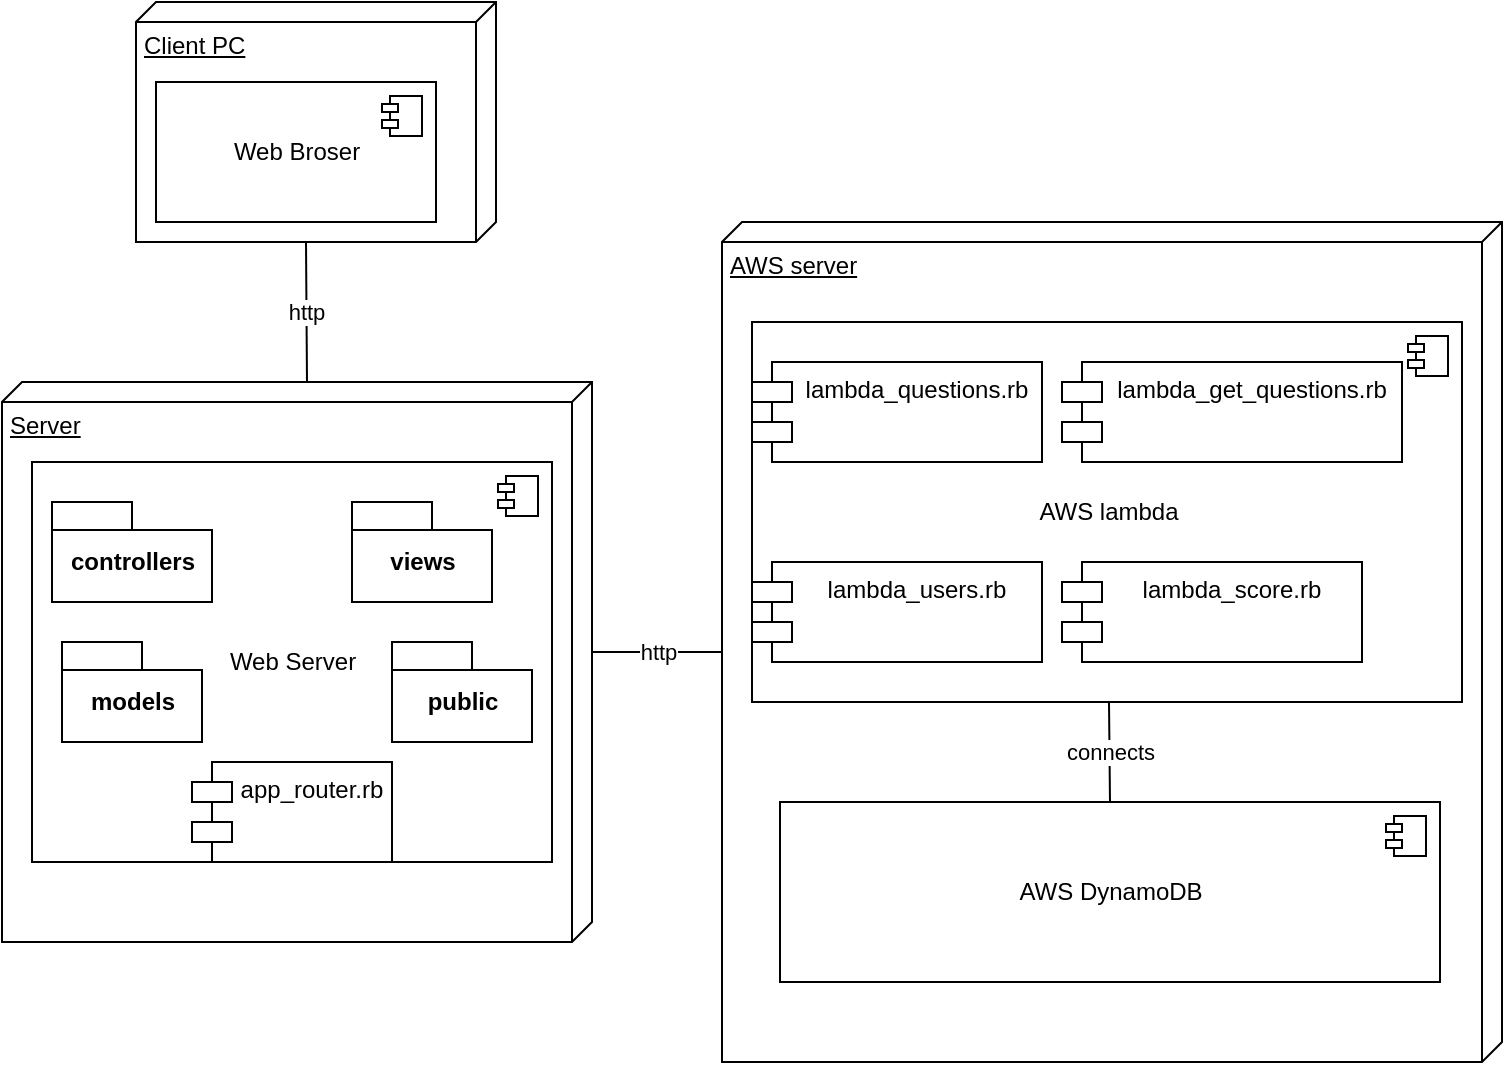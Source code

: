 <mxfile version="13.1.14" type="onedrive"><diagram id="AdG_URVJxwc-G6kPva_S" name="Page-1"><mxGraphModel dx="1108" dy="401" grid="1" gridSize="10" guides="1" tooltips="1" connect="1" arrows="1" fold="1" page="1" pageScale="1" pageWidth="850" pageHeight="1100" math="0" shadow="0"><root><mxCell id="0"/><mxCell id="1" parent="0"/><mxCell id="MCskjCA4gb7cFn7avHh3-1" value="Client PC" style="verticalAlign=top;align=left;spacingTop=8;spacingLeft=2;spacingRight=12;shape=cube;size=10;direction=south;fontStyle=4;html=1;" vertex="1" parent="1"><mxGeometry x="97" y="20" width="180" height="120" as="geometry"/></mxCell><mxCell id="MCskjCA4gb7cFn7avHh3-2" value="Server" style="verticalAlign=top;align=left;spacingTop=8;spacingLeft=2;spacingRight=12;shape=cube;size=10;direction=south;fontStyle=4;html=1;" vertex="1" parent="1"><mxGeometry x="30" y="210" width="295" height="280" as="geometry"/></mxCell><mxCell id="MCskjCA4gb7cFn7avHh3-3" value="AWS server" style="verticalAlign=top;align=left;spacingTop=8;spacingLeft=2;spacingRight=12;shape=cube;size=10;direction=south;fontStyle=4;html=1;" vertex="1" parent="1"><mxGeometry x="390" y="130" width="390" height="420" as="geometry"/></mxCell><mxCell id="MCskjCA4gb7cFn7avHh3-6" value="Web Broser" style="html=1;dropTarget=0;" vertex="1" parent="1"><mxGeometry x="107" y="60" width="140" height="70" as="geometry"/></mxCell><mxCell id="MCskjCA4gb7cFn7avHh3-7" value="" style="shape=component;jettyWidth=8;jettyHeight=4;" vertex="1" parent="MCskjCA4gb7cFn7avHh3-6"><mxGeometry x="1" width="20" height="20" relative="1" as="geometry"><mxPoint x="-27" y="7" as="offset"/></mxGeometry></mxCell><mxCell id="MCskjCA4gb7cFn7avHh3-10" value="Web Server" style="html=1;dropTarget=0;" vertex="1" parent="1"><mxGeometry x="45" y="250" width="260" height="200" as="geometry"/></mxCell><mxCell id="MCskjCA4gb7cFn7avHh3-11" value="" style="shape=component;jettyWidth=8;jettyHeight=4;" vertex="1" parent="MCskjCA4gb7cFn7avHh3-10"><mxGeometry x="1" width="20" height="20" relative="1" as="geometry"><mxPoint x="-27" y="7" as="offset"/></mxGeometry></mxCell><mxCell id="MCskjCA4gb7cFn7avHh3-12" value="controllers" style="shape=folder;fontStyle=1;spacingTop=10;tabWidth=40;tabHeight=14;tabPosition=left;html=1;" vertex="1" parent="1"><mxGeometry x="55" y="270" width="80" height="50" as="geometry"/></mxCell><mxCell id="MCskjCA4gb7cFn7avHh3-14" value="models" style="shape=folder;fontStyle=1;spacingTop=10;tabWidth=40;tabHeight=14;tabPosition=left;html=1;" vertex="1" parent="1"><mxGeometry x="60" y="340" width="70" height="50" as="geometry"/></mxCell><mxCell id="MCskjCA4gb7cFn7avHh3-15" value="public" style="shape=folder;fontStyle=1;spacingTop=10;tabWidth=40;tabHeight=14;tabPosition=left;html=1;" vertex="1" parent="1"><mxGeometry x="225" y="340" width="70" height="50" as="geometry"/></mxCell><mxCell id="MCskjCA4gb7cFn7avHh3-16" value="views" style="shape=folder;fontStyle=1;spacingTop=10;tabWidth=40;tabHeight=14;tabPosition=left;html=1;" vertex="1" parent="1"><mxGeometry x="205" y="270" width="70" height="50" as="geometry"/></mxCell><mxCell id="MCskjCA4gb7cFn7avHh3-17" value="AWS lambda" style="html=1;dropTarget=0;" vertex="1" parent="1"><mxGeometry x="405" y="180" width="355" height="190" as="geometry"/></mxCell><mxCell id="MCskjCA4gb7cFn7avHh3-18" value="" style="shape=component;jettyWidth=8;jettyHeight=4;" vertex="1" parent="MCskjCA4gb7cFn7avHh3-17"><mxGeometry x="1" width="20" height="20" relative="1" as="geometry"><mxPoint x="-27" y="7" as="offset"/></mxGeometry></mxCell><mxCell id="MCskjCA4gb7cFn7avHh3-19" value="AWS DynamoDB" style="html=1;dropTarget=0;" vertex="1" parent="1"><mxGeometry x="419" y="420" width="330" height="90" as="geometry"/></mxCell><mxCell id="MCskjCA4gb7cFn7avHh3-20" value="" style="shape=component;jettyWidth=8;jettyHeight=4;" vertex="1" parent="MCskjCA4gb7cFn7avHh3-19"><mxGeometry x="1" width="20" height="20" relative="1" as="geometry"><mxPoint x="-27" y="7" as="offset"/></mxGeometry></mxCell><mxCell id="MCskjCA4gb7cFn7avHh3-21" value="app_router.rb" style="shape=module;align=left;spacingLeft=20;align=center;verticalAlign=top;" vertex="1" parent="1"><mxGeometry x="125" y="400" width="100" height="50" as="geometry"/></mxCell><mxCell id="MCskjCA4gb7cFn7avHh3-22" value="lambda_questions.rb" style="shape=module;align=left;spacingLeft=20;align=center;verticalAlign=top;" vertex="1" parent="1"><mxGeometry x="405" y="200" width="145" height="50" as="geometry"/></mxCell><mxCell id="MCskjCA4gb7cFn7avHh3-23" value="lambda_users.rb" style="shape=module;align=left;spacingLeft=20;align=center;verticalAlign=top;" vertex="1" parent="1"><mxGeometry x="405" y="300" width="145" height="50" as="geometry"/></mxCell><mxCell id="MCskjCA4gb7cFn7avHh3-24" value="lambda_get_questions.rb" style="shape=module;align=left;spacingLeft=20;align=center;verticalAlign=top;" vertex="1" parent="1"><mxGeometry x="560" y="200" width="170" height="50" as="geometry"/></mxCell><mxCell id="MCskjCA4gb7cFn7avHh3-25" value="lambda_score.rb" style="shape=module;align=left;spacingLeft=20;align=center;verticalAlign=top;" vertex="1" parent="1"><mxGeometry x="560" y="300" width="150" height="50" as="geometry"/></mxCell><mxCell id="MCskjCA4gb7cFn7avHh3-32" value="http" style="endArrow=none;html=1;entryX=0;entryY=0;entryDx=120;entryDy=95;entryPerimeter=0;exitX=0;exitY=0;exitDx=0;exitDy=142.5;exitPerimeter=0;" edge="1" parent="1" source="MCskjCA4gb7cFn7avHh3-2" target="MCskjCA4gb7cFn7avHh3-1"><mxGeometry width="50" height="50" relative="1" as="geometry"><mxPoint x="125" y="210" as="sourcePoint"/><mxPoint x="175" y="160" as="targetPoint"/></mxGeometry></mxCell><mxCell id="MCskjCA4gb7cFn7avHh3-33" value="http" style="endArrow=none;html=1;entryX=0;entryY=0;entryDx=135;entryDy=0;entryPerimeter=0;exitX=0;exitY=0;exitDx=215;exitDy=390;exitPerimeter=0;" edge="1" parent="1" source="MCskjCA4gb7cFn7avHh3-3" target="MCskjCA4gb7cFn7avHh3-2"><mxGeometry width="50" height="50" relative="1" as="geometry"><mxPoint x="192.5" y="220" as="sourcePoint"/><mxPoint x="192" y="150" as="targetPoint"/></mxGeometry></mxCell><mxCell id="MCskjCA4gb7cFn7avHh3-34" value="connects" style="endArrow=none;html=1;entryX=0.5;entryY=1;entryDx=0;entryDy=0;exitX=0.5;exitY=0;exitDx=0;exitDy=0;" edge="1" parent="1" source="MCskjCA4gb7cFn7avHh3-19"><mxGeometry width="50" height="50" relative="1" as="geometry"><mxPoint x="586" y="420" as="sourcePoint"/><mxPoint x="583.5" y="370" as="targetPoint"/></mxGeometry></mxCell></root></mxGraphModel></diagram></mxfile>